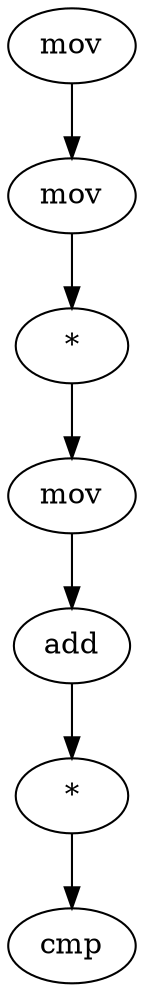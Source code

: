 Digraph G {
A [label = "mov", cond="opcode is mov", getid="A", minrepeat="0", maxrepeat="3", lazyrepeat=true]
B [label = "mov", cond="opcode is mov", getid="B"]
C [label = "*", cond=true, getid="C", minrepeat="1", maxrepeat="6"]
D [label = "mov", cond="opcode is mov", getid="D"]
E [label = "add", cond="opcode is add or opcode is inc", getid="E"]
F [label = "*", cond=true, getid="F", minrepeat="0", maxrepeat="4", lazyrepeat=true]
G [label = "cmp", cond="opcode is cmp", getid="G"]

A -> B
B -> C
C -> D
D -> E
E -> F
F -> G
}

